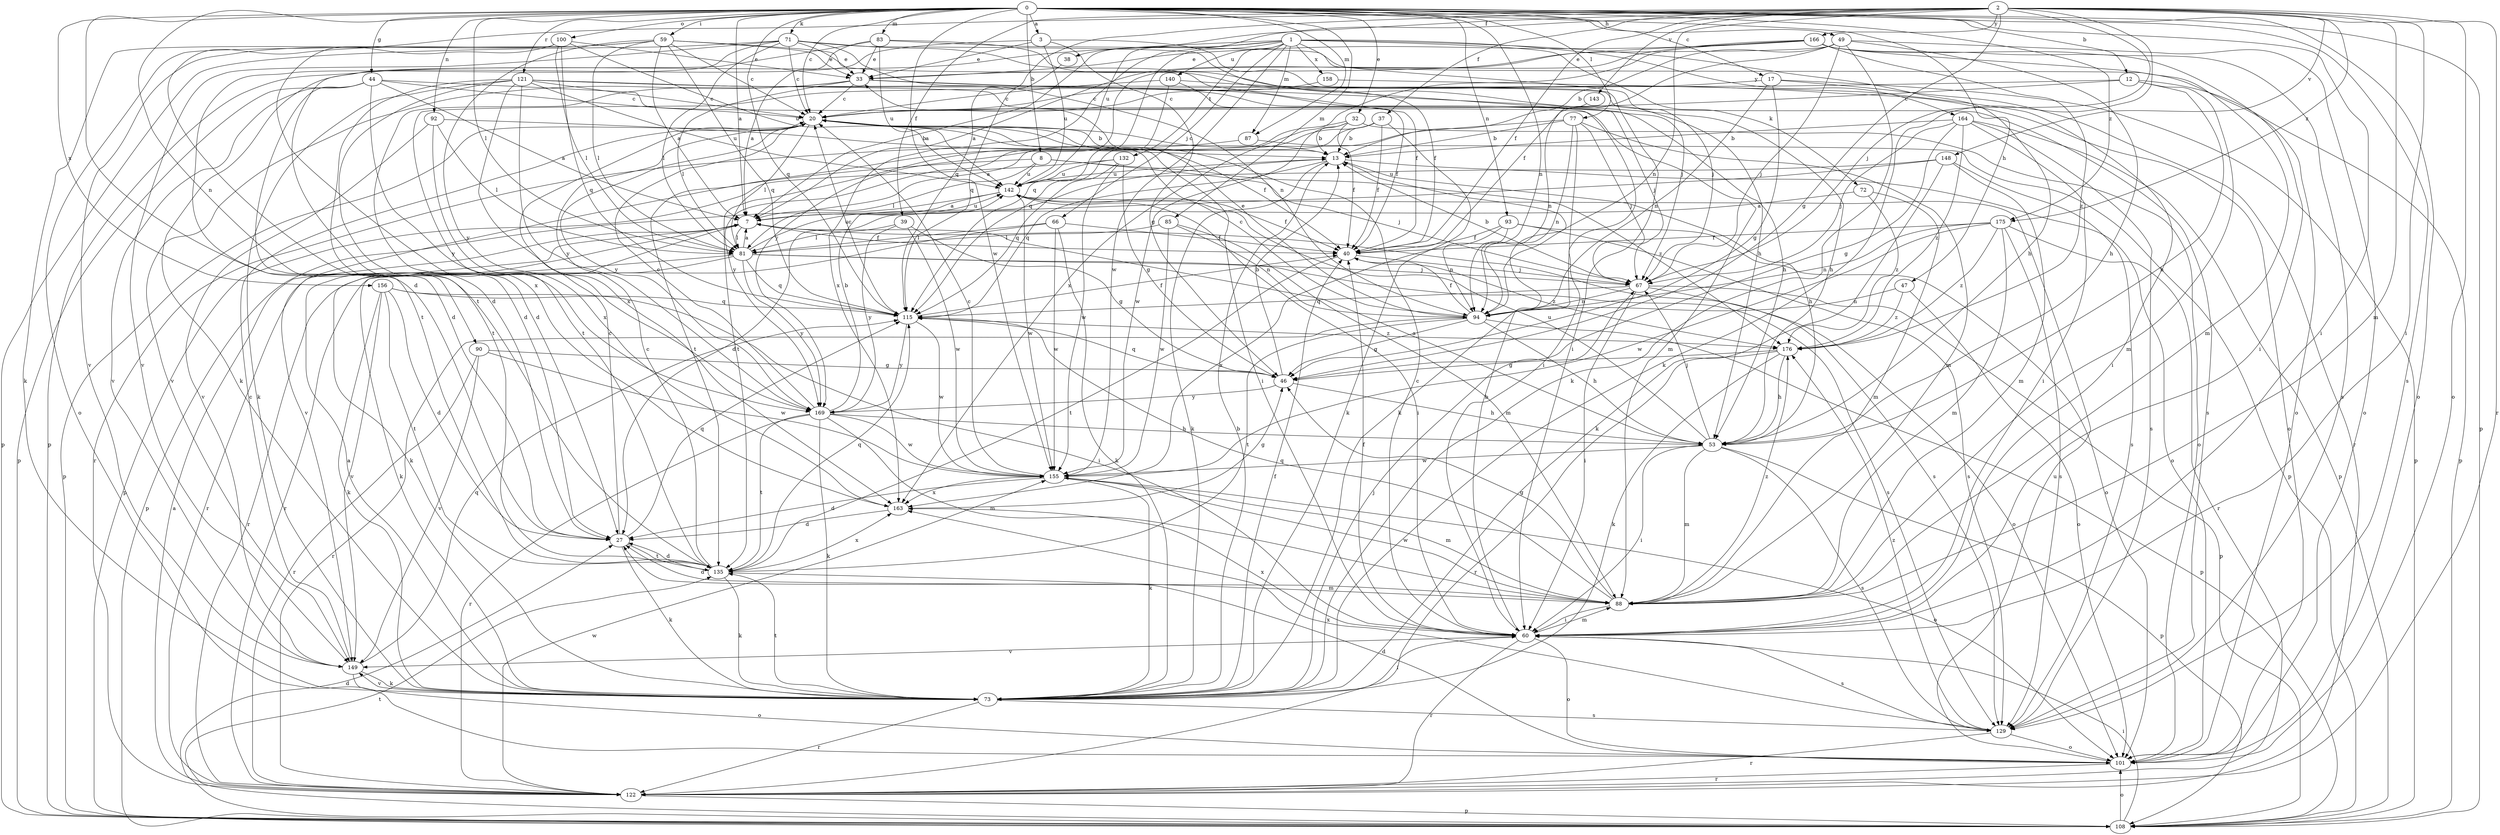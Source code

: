strict digraph  {
0;
1;
2;
3;
7;
8;
12;
13;
17;
20;
27;
32;
33;
37;
38;
39;
40;
44;
46;
47;
49;
53;
59;
60;
66;
67;
71;
72;
73;
77;
81;
83;
85;
87;
88;
90;
92;
93;
94;
100;
101;
108;
115;
121;
122;
129;
132;
135;
140;
142;
143;
148;
149;
155;
156;
158;
163;
164;
166;
169;
175;
176;
0 -> 3  [label=a];
0 -> 7  [label=a];
0 -> 8  [label=b];
0 -> 12  [label=b];
0 -> 17  [label=c];
0 -> 20  [label=c];
0 -> 27  [label=d];
0 -> 32  [label=e];
0 -> 44  [label=g];
0 -> 47  [label=h];
0 -> 49  [label=h];
0 -> 59  [label=i];
0 -> 60  [label=i];
0 -> 71  [label=k];
0 -> 77  [label=l];
0 -> 81  [label=l];
0 -> 83  [label=m];
0 -> 85  [label=m];
0 -> 87  [label=m];
0 -> 90  [label=n];
0 -> 92  [label=n];
0 -> 93  [label=n];
0 -> 94  [label=n];
0 -> 100  [label=o];
0 -> 101  [label=o];
0 -> 108  [label=p];
0 -> 115  [label=q];
0 -> 121  [label=r];
0 -> 129  [label=s];
0 -> 155  [label=w];
0 -> 156  [label=x];
0 -> 175  [label=z];
1 -> 7  [label=a];
1 -> 53  [label=h];
1 -> 66  [label=j];
1 -> 67  [label=j];
1 -> 72  [label=k];
1 -> 87  [label=m];
1 -> 108  [label=p];
1 -> 115  [label=q];
1 -> 132  [label=t];
1 -> 140  [label=u];
1 -> 155  [label=w];
1 -> 158  [label=x];
1 -> 163  [label=x];
1 -> 164  [label=y];
2 -> 37  [label=f];
2 -> 38  [label=f];
2 -> 39  [label=f];
2 -> 40  [label=f];
2 -> 46  [label=g];
2 -> 60  [label=i];
2 -> 67  [label=j];
2 -> 73  [label=k];
2 -> 88  [label=m];
2 -> 94  [label=n];
2 -> 101  [label=o];
2 -> 115  [label=q];
2 -> 122  [label=r];
2 -> 135  [label=t];
2 -> 142  [label=u];
2 -> 143  [label=v];
2 -> 148  [label=v];
2 -> 166  [label=y];
2 -> 175  [label=z];
3 -> 33  [label=e];
3 -> 46  [label=g];
3 -> 60  [label=i];
3 -> 73  [label=k];
3 -> 142  [label=u];
7 -> 40  [label=f];
7 -> 73  [label=k];
7 -> 81  [label=l];
7 -> 122  [label=r];
7 -> 129  [label=s];
7 -> 142  [label=u];
8 -> 67  [label=j];
8 -> 81  [label=l];
8 -> 142  [label=u];
8 -> 149  [label=v];
8 -> 176  [label=z];
12 -> 20  [label=c];
12 -> 53  [label=h];
12 -> 88  [label=m];
12 -> 108  [label=p];
12 -> 135  [label=t];
13 -> 20  [label=c];
13 -> 53  [label=h];
13 -> 73  [label=k];
13 -> 101  [label=o];
13 -> 115  [label=q];
13 -> 142  [label=u];
17 -> 20  [label=c];
17 -> 46  [label=g];
17 -> 94  [label=n];
17 -> 108  [label=p];
17 -> 122  [label=r];
20 -> 13  [label=b];
20 -> 40  [label=f];
20 -> 60  [label=i];
20 -> 81  [label=l];
20 -> 108  [label=p];
20 -> 169  [label=y];
27 -> 20  [label=c];
27 -> 73  [label=k];
27 -> 115  [label=q];
27 -> 135  [label=t];
32 -> 13  [label=b];
32 -> 40  [label=f];
32 -> 101  [label=o];
32 -> 135  [label=t];
32 -> 155  [label=w];
33 -> 20  [label=c];
33 -> 27  [label=d];
33 -> 53  [label=h];
33 -> 81  [label=l];
33 -> 129  [label=s];
33 -> 149  [label=v];
37 -> 13  [label=b];
37 -> 40  [label=f];
37 -> 73  [label=k];
37 -> 135  [label=t];
37 -> 169  [label=y];
38 -> 115  [label=q];
39 -> 46  [label=g];
39 -> 81  [label=l];
39 -> 155  [label=w];
39 -> 169  [label=y];
40 -> 67  [label=j];
40 -> 135  [label=t];
40 -> 176  [label=z];
44 -> 7  [label=a];
44 -> 20  [label=c];
44 -> 27  [label=d];
44 -> 88  [label=m];
44 -> 108  [label=p];
44 -> 149  [label=v];
44 -> 169  [label=y];
46 -> 13  [label=b];
46 -> 53  [label=h];
46 -> 115  [label=q];
46 -> 169  [label=y];
47 -> 94  [label=n];
47 -> 101  [label=o];
47 -> 176  [label=z];
49 -> 13  [label=b];
49 -> 33  [label=e];
49 -> 40  [label=f];
49 -> 53  [label=h];
49 -> 67  [label=j];
49 -> 73  [label=k];
49 -> 101  [label=o];
53 -> 7  [label=a];
53 -> 60  [label=i];
53 -> 67  [label=j];
53 -> 88  [label=m];
53 -> 108  [label=p];
53 -> 129  [label=s];
53 -> 142  [label=u];
53 -> 155  [label=w];
59 -> 7  [label=a];
59 -> 20  [label=c];
59 -> 33  [label=e];
59 -> 67  [label=j];
59 -> 81  [label=l];
59 -> 101  [label=o];
59 -> 115  [label=q];
59 -> 149  [label=v];
59 -> 169  [label=y];
60 -> 13  [label=b];
60 -> 20  [label=c];
60 -> 40  [label=f];
60 -> 88  [label=m];
60 -> 101  [label=o];
60 -> 122  [label=r];
60 -> 129  [label=s];
60 -> 149  [label=v];
60 -> 163  [label=x];
66 -> 40  [label=f];
66 -> 73  [label=k];
66 -> 81  [label=l];
66 -> 122  [label=r];
66 -> 155  [label=w];
67 -> 13  [label=b];
67 -> 60  [label=i];
67 -> 94  [label=n];
67 -> 101  [label=o];
67 -> 108  [label=p];
67 -> 115  [label=q];
71 -> 20  [label=c];
71 -> 33  [label=e];
71 -> 40  [label=f];
71 -> 53  [label=h];
71 -> 81  [label=l];
71 -> 94  [label=n];
71 -> 108  [label=p];
71 -> 135  [label=t];
71 -> 149  [label=v];
72 -> 7  [label=a];
72 -> 88  [label=m];
72 -> 176  [label=z];
73 -> 7  [label=a];
73 -> 13  [label=b];
73 -> 40  [label=f];
73 -> 60  [label=i];
73 -> 67  [label=j];
73 -> 122  [label=r];
73 -> 129  [label=s];
73 -> 135  [label=t];
73 -> 149  [label=v];
77 -> 7  [label=a];
77 -> 13  [label=b];
77 -> 67  [label=j];
77 -> 73  [label=k];
77 -> 88  [label=m];
77 -> 94  [label=n];
81 -> 7  [label=a];
81 -> 67  [label=j];
81 -> 73  [label=k];
81 -> 115  [label=q];
81 -> 122  [label=r];
81 -> 129  [label=s];
81 -> 142  [label=u];
81 -> 169  [label=y];
83 -> 7  [label=a];
83 -> 27  [label=d];
83 -> 33  [label=e];
83 -> 40  [label=f];
83 -> 101  [label=o];
83 -> 142  [label=u];
85 -> 81  [label=l];
85 -> 88  [label=m];
85 -> 94  [label=n];
85 -> 155  [label=w];
87 -> 108  [label=p];
87 -> 122  [label=r];
88 -> 27  [label=d];
88 -> 46  [label=g];
88 -> 60  [label=i];
88 -> 115  [label=q];
88 -> 155  [label=w];
88 -> 176  [label=z];
90 -> 46  [label=g];
90 -> 122  [label=r];
90 -> 149  [label=v];
90 -> 155  [label=w];
92 -> 13  [label=b];
92 -> 81  [label=l];
92 -> 149  [label=v];
92 -> 163  [label=x];
93 -> 40  [label=f];
93 -> 94  [label=n];
93 -> 101  [label=o];
93 -> 129  [label=s];
93 -> 163  [label=x];
94 -> 20  [label=c];
94 -> 33  [label=e];
94 -> 40  [label=f];
94 -> 46  [label=g];
94 -> 53  [label=h];
94 -> 108  [label=p];
94 -> 122  [label=r];
94 -> 135  [label=t];
100 -> 33  [label=e];
100 -> 73  [label=k];
100 -> 81  [label=l];
100 -> 115  [label=q];
100 -> 142  [label=u];
100 -> 163  [label=x];
101 -> 27  [label=d];
101 -> 122  [label=r];
101 -> 142  [label=u];
108 -> 27  [label=d];
108 -> 60  [label=i];
108 -> 101  [label=o];
108 -> 135  [label=t];
115 -> 20  [label=c];
115 -> 40  [label=f];
115 -> 155  [label=w];
115 -> 169  [label=y];
115 -> 176  [label=z];
121 -> 20  [label=c];
121 -> 27  [label=d];
121 -> 53  [label=h];
121 -> 60  [label=i];
121 -> 67  [label=j];
121 -> 73  [label=k];
121 -> 135  [label=t];
121 -> 142  [label=u];
121 -> 163  [label=x];
121 -> 169  [label=y];
122 -> 7  [label=a];
122 -> 108  [label=p];
122 -> 155  [label=w];
129 -> 101  [label=o];
129 -> 122  [label=r];
129 -> 163  [label=x];
129 -> 176  [label=z];
132 -> 46  [label=g];
132 -> 108  [label=p];
132 -> 115  [label=q];
132 -> 142  [label=u];
132 -> 155  [label=w];
135 -> 20  [label=c];
135 -> 27  [label=d];
135 -> 73  [label=k];
135 -> 88  [label=m];
135 -> 115  [label=q];
135 -> 163  [label=x];
140 -> 20  [label=c];
140 -> 40  [label=f];
140 -> 101  [label=o];
140 -> 115  [label=q];
142 -> 7  [label=a];
142 -> 40  [label=f];
142 -> 60  [label=i];
142 -> 108  [label=p];
142 -> 155  [label=w];
143 -> 94  [label=n];
148 -> 27  [label=d];
148 -> 73  [label=k];
148 -> 88  [label=m];
148 -> 129  [label=s];
148 -> 142  [label=u];
149 -> 20  [label=c];
149 -> 73  [label=k];
149 -> 101  [label=o];
149 -> 115  [label=q];
155 -> 20  [label=c];
155 -> 27  [label=d];
155 -> 73  [label=k];
155 -> 88  [label=m];
155 -> 101  [label=o];
155 -> 163  [label=x];
156 -> 27  [label=d];
156 -> 60  [label=i];
156 -> 73  [label=k];
156 -> 115  [label=q];
156 -> 135  [label=t];
156 -> 149  [label=v];
158 -> 20  [label=c];
158 -> 60  [label=i];
163 -> 27  [label=d];
163 -> 46  [label=g];
164 -> 13  [label=b];
164 -> 46  [label=g];
164 -> 60  [label=i];
164 -> 67  [label=j];
164 -> 108  [label=p];
164 -> 129  [label=s];
164 -> 176  [label=z];
166 -> 7  [label=a];
166 -> 33  [label=e];
166 -> 60  [label=i];
166 -> 88  [label=m];
166 -> 129  [label=s];
166 -> 163  [label=x];
166 -> 169  [label=y];
166 -> 176  [label=z];
169 -> 13  [label=b];
169 -> 20  [label=c];
169 -> 53  [label=h];
169 -> 73  [label=k];
169 -> 88  [label=m];
169 -> 122  [label=r];
169 -> 135  [label=t];
169 -> 155  [label=w];
175 -> 40  [label=f];
175 -> 88  [label=m];
175 -> 94  [label=n];
175 -> 122  [label=r];
175 -> 129  [label=s];
175 -> 155  [label=w];
175 -> 176  [label=z];
176 -> 46  [label=g];
176 -> 53  [label=h];
176 -> 73  [label=k];
176 -> 122  [label=r];
}
